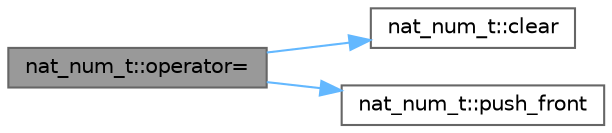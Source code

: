 digraph "nat_num_t::operator="
{
 // INTERACTIVE_SVG=YES
 // LATEX_PDF_SIZE
  bgcolor="transparent";
  edge [fontname=Helvetica,fontsize=10,labelfontname=Helvetica,labelfontsize=10];
  node [fontname=Helvetica,fontsize=10,shape=box,height=0.2,width=0.4];
  rankdir="LR";
  Node1 [label="nat_num_t::operator=",height=0.2,width=0.4,color="gray40", fillcolor="grey60", style="filled", fontcolor="black",tooltip=" "];
  Node1 -> Node2 [color="steelblue1",style="solid"];
  Node2 [label="nat_num_t::clear",height=0.2,width=0.4,color="grey40", fillcolor="white", style="filled",URL="$classnat__num__t.html#a296e66bafb159169f28cab2ef1357f14",tooltip=" "];
  Node1 -> Node3 [color="steelblue1",style="solid"];
  Node3 [label="nat_num_t::push_front",height=0.2,width=0.4,color="grey40", fillcolor="white", style="filled",URL="$classnat__num__t.html#aa0ced0babafe7e7e98b393c63d0c06d9",tooltip=" "];
}
